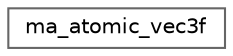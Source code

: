 digraph "Graphical Class Hierarchy"
{
 // LATEX_PDF_SIZE
  bgcolor="transparent";
  edge [fontname=Helvetica,fontsize=10,labelfontname=Helvetica,labelfontsize=10];
  node [fontname=Helvetica,fontsize=10,shape=box,height=0.2,width=0.4];
  rankdir="LR";
  Node0 [id="Node000000",label="ma_atomic_vec3f",height=0.2,width=0.4,color="grey40", fillcolor="white", style="filled",URL="$structma__atomic__vec3f.html",tooltip=" "];
}
